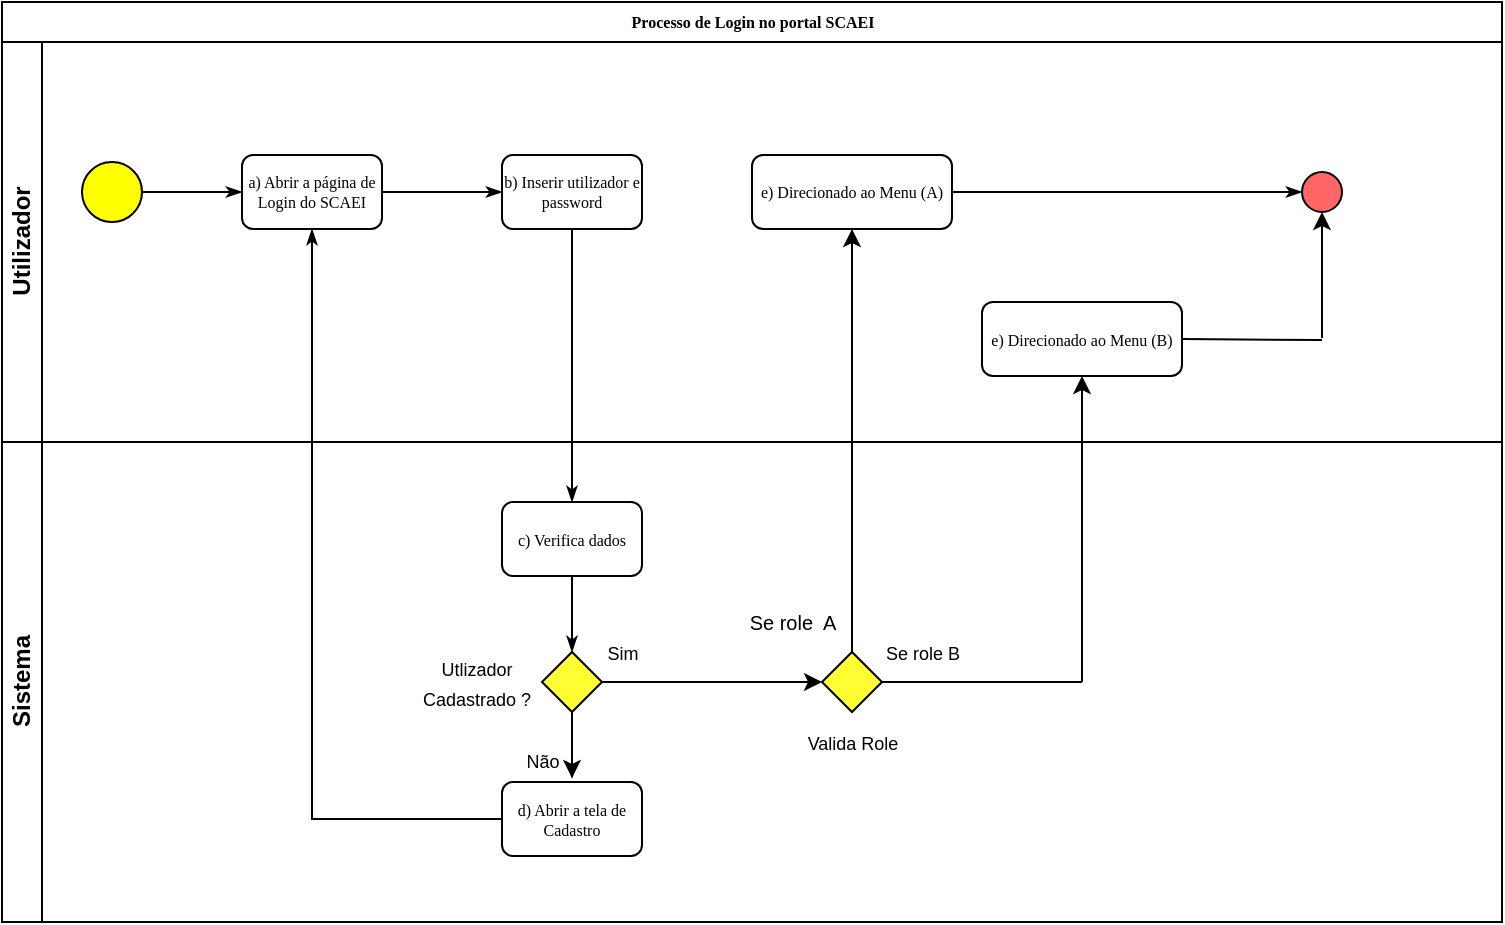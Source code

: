 <mxfile version="20.8.4" type="github">
  <diagram name="Page-1" id="c7488fd3-1785-93aa-aadb-54a6760d102a">
    <mxGraphModel dx="1356" dy="695" grid="0" gridSize="10" guides="1" tooltips="1" connect="1" arrows="1" fold="1" page="1" pageScale="1" pageWidth="1100" pageHeight="850" background="none" math="0" shadow="0">
      <root>
        <mxCell id="0" />
        <mxCell id="1" parent="0" />
        <mxCell id="2b4e8129b02d487f-1" value="Processo de Login no portal SCAEI" style="swimlane;html=1;childLayout=stackLayout;horizontal=1;startSize=20;horizontalStack=0;rounded=0;shadow=0;labelBackgroundColor=none;strokeWidth=1;fontFamily=Verdana;fontSize=8;align=center;" parent="1" vertex="1">
          <mxGeometry x="180" y="130" width="750" height="460" as="geometry" />
        </mxCell>
        <mxCell id="2b4e8129b02d487f-2" value="Utilizador" style="swimlane;html=1;startSize=20;horizontal=0;" parent="2b4e8129b02d487f-1" vertex="1">
          <mxGeometry y="20" width="750" height="200" as="geometry" />
        </mxCell>
        <mxCell id="2b4e8129b02d487f-18" style="edgeStyle=orthogonalEdgeStyle;rounded=0;html=1;labelBackgroundColor=none;startArrow=none;startFill=0;startSize=5;endArrow=classicThin;endFill=1;endSize=5;jettySize=auto;orthogonalLoop=1;strokeWidth=1;fontFamily=Verdana;fontSize=8" parent="2b4e8129b02d487f-2" source="2b4e8129b02d487f-5" target="2b4e8129b02d487f-6" edge="1">
          <mxGeometry relative="1" as="geometry" />
        </mxCell>
        <mxCell id="2b4e8129b02d487f-5" value="" style="ellipse;whiteSpace=wrap;html=1;rounded=0;shadow=0;labelBackgroundColor=none;strokeWidth=1;fontFamily=Verdana;fontSize=8;align=center;fillColor=#FFFF00;" parent="2b4e8129b02d487f-2" vertex="1">
          <mxGeometry x="40" y="60" width="30" height="30" as="geometry" />
        </mxCell>
        <mxCell id="2b4e8129b02d487f-6" value="a) Abrir a página de Login do SCAEI" style="rounded=1;whiteSpace=wrap;html=1;shadow=0;labelBackgroundColor=none;strokeWidth=1;fontFamily=Verdana;fontSize=8;align=center;" parent="2b4e8129b02d487f-2" vertex="1">
          <mxGeometry x="120" y="56.5" width="70" height="37" as="geometry" />
        </mxCell>
        <mxCell id="ZIK91_UsGhoDXUHulBce-2" value="e) Direcionado ao Menu (A)" style="rounded=1;whiteSpace=wrap;html=1;shadow=0;labelBackgroundColor=none;strokeWidth=1;fontFamily=Verdana;fontSize=8;align=center;" parent="2b4e8129b02d487f-2" vertex="1">
          <mxGeometry x="375" y="56.5" width="100" height="37" as="geometry" />
        </mxCell>
        <mxCell id="ZIK91_UsGhoDXUHulBce-3" style="edgeStyle=orthogonalEdgeStyle;rounded=0;html=1;labelBackgroundColor=none;startArrow=none;startFill=0;startSize=5;endArrow=classicThin;endFill=1;endSize=5;jettySize=auto;orthogonalLoop=1;strokeWidth=1;fontFamily=Verdana;fontSize=8;exitX=1;exitY=0.5;exitDx=0;exitDy=0;" parent="2b4e8129b02d487f-2" source="2b4e8129b02d487f-6" edge="1">
          <mxGeometry relative="1" as="geometry">
            <mxPoint x="210" y="97" as="sourcePoint" />
            <mxPoint x="250" y="75" as="targetPoint" />
          </mxGeometry>
        </mxCell>
        <mxCell id="ZIK91_UsGhoDXUHulBce-4" style="edgeStyle=orthogonalEdgeStyle;rounded=0;html=1;labelBackgroundColor=none;startArrow=none;startFill=0;startSize=5;endArrow=classicThin;endFill=1;endSize=5;jettySize=auto;orthogonalLoop=1;strokeWidth=1;fontFamily=Verdana;fontSize=8;entryX=0;entryY=0.5;entryDx=0;entryDy=0;" parent="2b4e8129b02d487f-2" source="ZIK91_UsGhoDXUHulBce-2" target="PeNAHRrHpHSTOkGYdhyV-22" edge="1">
          <mxGeometry relative="1" as="geometry">
            <mxPoint x="452.5" y="75" as="sourcePoint" />
            <mxPoint x="582.5" y="75" as="targetPoint" />
          </mxGeometry>
        </mxCell>
        <mxCell id="ZIK91_UsGhoDXUHulBce-5" value="" style="edgeStyle=orthogonalEdgeStyle;rounded=0;html=1;labelBackgroundColor=none;startArrow=none;startFill=0;startSize=5;endArrow=none;endFill=1;endSize=5;jettySize=auto;orthogonalLoop=1;strokeWidth=1;fontFamily=Verdana;fontSize=8;entryX=0;entryY=0.5;entryDx=0;entryDy=0;exitX=0;exitY=0.5;exitDx=0;exitDy=0;" parent="2b4e8129b02d487f-2" source="ZIK91_UsGhoDXUHulBce-2" target="ZIK91_UsGhoDXUHulBce-2" edge="1">
          <mxGeometry relative="1" as="geometry">
            <mxPoint x="452.5" y="75" as="sourcePoint" />
            <mxPoint x="582.5" y="75" as="targetPoint" />
          </mxGeometry>
        </mxCell>
        <mxCell id="PeNAHRrHpHSTOkGYdhyV-3" value="b) Inserir utilizador e password" style="rounded=1;whiteSpace=wrap;html=1;shadow=0;labelBackgroundColor=none;strokeWidth=1;fontFamily=Verdana;fontSize=8;align=center;" vertex="1" parent="2b4e8129b02d487f-2">
          <mxGeometry x="250" y="56.5" width="70" height="37" as="geometry" />
        </mxCell>
        <mxCell id="PeNAHRrHpHSTOkGYdhyV-22" value="" style="ellipse;whiteSpace=wrap;html=1;rounded=0;shadow=0;labelBackgroundColor=none;strokeWidth=1;fontFamily=Verdana;fontSize=8;align=center;fillColor=#FF6666;" vertex="1" parent="2b4e8129b02d487f-2">
          <mxGeometry x="650" y="65" width="20" height="20" as="geometry" />
        </mxCell>
        <mxCell id="PeNAHRrHpHSTOkGYdhyV-23" value="e) Direcionado ao Menu (B)" style="rounded=1;whiteSpace=wrap;html=1;shadow=0;labelBackgroundColor=none;strokeWidth=1;fontFamily=Verdana;fontSize=8;align=center;" vertex="1" parent="2b4e8129b02d487f-2">
          <mxGeometry x="490" y="130" width="100" height="37" as="geometry" />
        </mxCell>
        <mxCell id="PeNAHRrHpHSTOkGYdhyV-15" style="edgeStyle=orthogonalEdgeStyle;rounded=0;html=1;labelBackgroundColor=none;startArrow=none;startFill=0;startSize=5;endArrow=classicThin;endFill=1;endSize=5;jettySize=auto;orthogonalLoop=1;strokeWidth=1;fontFamily=Verdana;fontSize=8;exitX=0;exitY=0.5;exitDx=0;exitDy=0;entryX=0.5;entryY=1;entryDx=0;entryDy=0;" edge="1" parent="2b4e8129b02d487f-1" source="PeNAHRrHpHSTOkGYdhyV-13" target="2b4e8129b02d487f-6">
          <mxGeometry relative="1" as="geometry">
            <mxPoint x="150" y="252.0" as="sourcePoint" />
            <mxPoint x="90" y="338.5" as="targetPoint" />
          </mxGeometry>
        </mxCell>
        <mxCell id="2b4e8129b02d487f-3" value="Sistema" style="swimlane;html=1;startSize=20;horizontal=0;" parent="2b4e8129b02d487f-1" vertex="1">
          <mxGeometry y="220" width="750" height="240" as="geometry" />
        </mxCell>
        <mxCell id="ZIK91_UsGhoDXUHulBce-13" style="edgeStyle=orthogonalEdgeStyle;rounded=0;orthogonalLoop=1;jettySize=auto;html=1;exitX=0.5;exitY=1;exitDx=0;exitDy=0;fontSize=9;" parent="2b4e8129b02d487f-3" edge="1">
          <mxGeometry relative="1" as="geometry">
            <mxPoint x="265" y="112.0" as="sourcePoint" />
            <mxPoint x="265" y="112.0" as="targetPoint" />
          </mxGeometry>
        </mxCell>
        <mxCell id="ZIK91_UsGhoDXUHulBce-14" style="edgeStyle=orthogonalEdgeStyle;rounded=0;html=1;labelBackgroundColor=none;startArrow=none;startFill=0;startSize=5;endArrow=classicThin;endFill=1;endSize=5;jettySize=auto;orthogonalLoop=1;strokeWidth=1;fontFamily=Verdana;fontSize=8;exitX=0.5;exitY=1;exitDx=0;exitDy=0;entryX=0.5;entryY=0;entryDx=0;entryDy=0;" parent="2b4e8129b02d487f-3" edge="1">
          <mxGeometry relative="1" as="geometry">
            <mxPoint x="285" y="125.0" as="sourcePoint" />
            <mxPoint x="285" y="168" as="targetPoint" />
          </mxGeometry>
        </mxCell>
        <mxCell id="PeNAHRrHpHSTOkGYdhyV-5" value="c) Verifica dados" style="rounded=1;whiteSpace=wrap;html=1;shadow=0;labelBackgroundColor=none;strokeWidth=1;fontFamily=Verdana;fontSize=8;align=center;" vertex="1" parent="2b4e8129b02d487f-3">
          <mxGeometry x="250" y="30" width="70" height="37" as="geometry" />
        </mxCell>
        <mxCell id="PeNAHRrHpHSTOkGYdhyV-8" value="" style="edgeStyle=orthogonalEdgeStyle;rounded=0;orthogonalLoop=1;jettySize=auto;html=1;" edge="1" parent="2b4e8129b02d487f-3" source="PeNAHRrHpHSTOkGYdhyV-6">
          <mxGeometry relative="1" as="geometry">
            <mxPoint x="285" y="168" as="targetPoint" />
          </mxGeometry>
        </mxCell>
        <mxCell id="PeNAHRrHpHSTOkGYdhyV-6" value="" style="strokeWidth=1;html=1;shape=mxgraph.flowchart.decision;whiteSpace=wrap;rounded=1;shadow=0;labelBackgroundColor=none;fontFamily=Verdana;fontSize=8;align=center;fillColor=#FFFF33;" vertex="1" parent="2b4e8129b02d487f-3">
          <mxGeometry x="270" y="105.0" width="30" height="30" as="geometry" />
        </mxCell>
        <mxCell id="PeNAHRrHpHSTOkGYdhyV-7" value="&lt;font style=&quot;font-size: 9px;&quot;&gt;Utlizador Cadastrado ?&lt;/font&gt;" style="text;strokeColor=none;align=center;fillColor=none;html=1;verticalAlign=middle;whiteSpace=wrap;rounded=0;" vertex="1" parent="2b4e8129b02d487f-3">
          <mxGeometry x="200" y="105" width="75" height="30" as="geometry" />
        </mxCell>
        <mxCell id="PeNAHRrHpHSTOkGYdhyV-9" style="edgeStyle=orthogonalEdgeStyle;rounded=0;html=1;labelBackgroundColor=none;startArrow=none;startFill=0;startSize=5;endArrow=classicThin;endFill=1;endSize=5;jettySize=auto;orthogonalLoop=1;strokeWidth=1;fontFamily=Verdana;fontSize=8;entryX=0.5;entryY=0;entryDx=0;entryDy=0;entryPerimeter=0;" edge="1" parent="2b4e8129b02d487f-3" source="PeNAHRrHpHSTOkGYdhyV-5" target="PeNAHRrHpHSTOkGYdhyV-6">
          <mxGeometry relative="1" as="geometry">
            <mxPoint x="285" y="70" as="sourcePoint" />
            <mxPoint x="442.5" y="-65" as="targetPoint" />
          </mxGeometry>
        </mxCell>
        <mxCell id="PeNAHRrHpHSTOkGYdhyV-11" value="&lt;font style=&quot;font-size: 9px;&quot;&gt;Sim&lt;/font&gt;" style="text;html=1;align=center;verticalAlign=middle;resizable=0;points=[];autosize=1;strokeColor=none;fillColor=none;fontSize=10;" vertex="1" parent="2b4e8129b02d487f-3">
          <mxGeometry x="290" y="90" width="40" height="30" as="geometry" />
        </mxCell>
        <mxCell id="PeNAHRrHpHSTOkGYdhyV-12" value="Não" style="text;html=1;align=center;verticalAlign=middle;resizable=0;points=[];autosize=1;strokeColor=none;fillColor=none;fontSize=9;" vertex="1" parent="2b4e8129b02d487f-3">
          <mxGeometry x="250" y="150" width="40" height="20" as="geometry" />
        </mxCell>
        <mxCell id="PeNAHRrHpHSTOkGYdhyV-13" value="d) Abrir a tela de Cadastro" style="rounded=1;whiteSpace=wrap;html=1;shadow=0;labelBackgroundColor=none;strokeWidth=1;fontFamily=Verdana;fontSize=8;align=center;" vertex="1" parent="2b4e8129b02d487f-3">
          <mxGeometry x="250" y="170" width="70" height="37" as="geometry" />
        </mxCell>
        <mxCell id="PeNAHRrHpHSTOkGYdhyV-17" value="" style="strokeWidth=1;html=1;shape=mxgraph.flowchart.decision;whiteSpace=wrap;rounded=1;shadow=0;labelBackgroundColor=none;fontFamily=Verdana;fontSize=8;align=center;fillColor=#FFFF33;" vertex="1" parent="2b4e8129b02d487f-3">
          <mxGeometry x="410" y="105.0" width="30" height="30" as="geometry" />
        </mxCell>
        <mxCell id="PeNAHRrHpHSTOkGYdhyV-18" value="&lt;font style=&quot;font-size: 9px;&quot;&gt;Valida Role&lt;/font&gt;" style="text;strokeColor=none;align=center;fillColor=none;html=1;verticalAlign=middle;whiteSpace=wrap;rounded=0;" vertex="1" parent="2b4e8129b02d487f-3">
          <mxGeometry x="387.5" y="135" width="75" height="30" as="geometry" />
        </mxCell>
        <mxCell id="PeNAHRrHpHSTOkGYdhyV-19" value="" style="endArrow=classic;html=1;rounded=0;exitX=1;exitY=0.5;exitDx=0;exitDy=0;exitPerimeter=0;entryX=0;entryY=0.5;entryDx=0;entryDy=0;entryPerimeter=0;" edge="1" parent="2b4e8129b02d487f-3" source="PeNAHRrHpHSTOkGYdhyV-6" target="PeNAHRrHpHSTOkGYdhyV-17">
          <mxGeometry width="50" height="50" relative="1" as="geometry">
            <mxPoint x="340" y="90" as="sourcePoint" />
            <mxPoint x="390" y="40" as="targetPoint" />
          </mxGeometry>
        </mxCell>
        <mxCell id="PeNAHRrHpHSTOkGYdhyV-20" value="&lt;font size=&quot;1&quot;&gt;Se role&amp;nbsp; A&lt;/font&gt;" style="text;html=1;align=center;verticalAlign=middle;resizable=0;points=[];autosize=1;strokeColor=none;fillColor=none;fontSize=10;" vertex="1" parent="2b4e8129b02d487f-3">
          <mxGeometry x="360" y="75" width="70" height="30" as="geometry" />
        </mxCell>
        <mxCell id="PeNAHRrHpHSTOkGYdhyV-24" value="&lt;font style=&quot;font-size: 9px;&quot;&gt;Se role B&lt;/font&gt;" style="text;html=1;align=center;verticalAlign=middle;resizable=0;points=[];autosize=1;strokeColor=none;fillColor=none;fontSize=10;" vertex="1" parent="2b4e8129b02d487f-3">
          <mxGeometry x="430" y="90" width="60" height="30" as="geometry" />
        </mxCell>
        <mxCell id="PeNAHRrHpHSTOkGYdhyV-4" style="edgeStyle=orthogonalEdgeStyle;rounded=0;html=1;labelBackgroundColor=none;startArrow=none;startFill=0;startSize=5;endArrow=classicThin;endFill=1;endSize=5;jettySize=auto;orthogonalLoop=1;strokeWidth=1;fontFamily=Verdana;fontSize=8;exitX=0.5;exitY=1;exitDx=0;exitDy=0;entryX=0.5;entryY=0;entryDx=0;entryDy=0;" edge="1" parent="2b4e8129b02d487f-1" source="PeNAHRrHpHSTOkGYdhyV-3" target="PeNAHRrHpHSTOkGYdhyV-5">
          <mxGeometry relative="1" as="geometry">
            <mxPoint x="377.5" y="120.0" as="sourcePoint" />
            <mxPoint x="285" y="200" as="targetPoint" />
          </mxGeometry>
        </mxCell>
        <mxCell id="PeNAHRrHpHSTOkGYdhyV-21" value="" style="endArrow=classic;html=1;rounded=0;entryX=0.5;entryY=1;entryDx=0;entryDy=0;exitX=0.5;exitY=0;exitDx=0;exitDy=0;exitPerimeter=0;" edge="1" parent="2b4e8129b02d487f-1" source="PeNAHRrHpHSTOkGYdhyV-17" target="ZIK91_UsGhoDXUHulBce-2">
          <mxGeometry width="50" height="50" relative="1" as="geometry">
            <mxPoint x="340" y="260" as="sourcePoint" />
            <mxPoint x="390" y="210" as="targetPoint" />
          </mxGeometry>
        </mxCell>
        <mxCell id="PeNAHRrHpHSTOkGYdhyV-25" value="" style="endArrow=classic;html=1;rounded=0;entryX=0.5;entryY=1;entryDx=0;entryDy=0;" edge="1" parent="1" target="PeNAHRrHpHSTOkGYdhyV-23">
          <mxGeometry width="50" height="50" relative="1" as="geometry">
            <mxPoint x="720" y="470" as="sourcePoint" />
            <mxPoint x="570" y="350" as="targetPoint" />
          </mxGeometry>
        </mxCell>
        <mxCell id="PeNAHRrHpHSTOkGYdhyV-26" value="" style="endArrow=none;html=1;rounded=0;" edge="1" parent="1">
          <mxGeometry width="50" height="50" relative="1" as="geometry">
            <mxPoint x="620" y="470" as="sourcePoint" />
            <mxPoint x="720" y="470" as="targetPoint" />
          </mxGeometry>
        </mxCell>
        <mxCell id="PeNAHRrHpHSTOkGYdhyV-27" value="" style="endArrow=classic;html=1;rounded=0;entryX=0.5;entryY=1;entryDx=0;entryDy=0;" edge="1" parent="1" target="PeNAHRrHpHSTOkGYdhyV-22">
          <mxGeometry width="50" height="50" relative="1" as="geometry">
            <mxPoint x="840" y="298" as="sourcePoint" />
            <mxPoint x="573" y="349" as="targetPoint" />
          </mxGeometry>
        </mxCell>
        <mxCell id="PeNAHRrHpHSTOkGYdhyV-28" value="" style="endArrow=none;html=1;rounded=0;exitX=1;exitY=0.5;exitDx=0;exitDy=0;" edge="1" parent="1" source="PeNAHRrHpHSTOkGYdhyV-23">
          <mxGeometry width="50" height="50" relative="1" as="geometry">
            <mxPoint x="523" y="399" as="sourcePoint" />
            <mxPoint x="840" y="299" as="targetPoint" />
          </mxGeometry>
        </mxCell>
      </root>
    </mxGraphModel>
  </diagram>
</mxfile>
